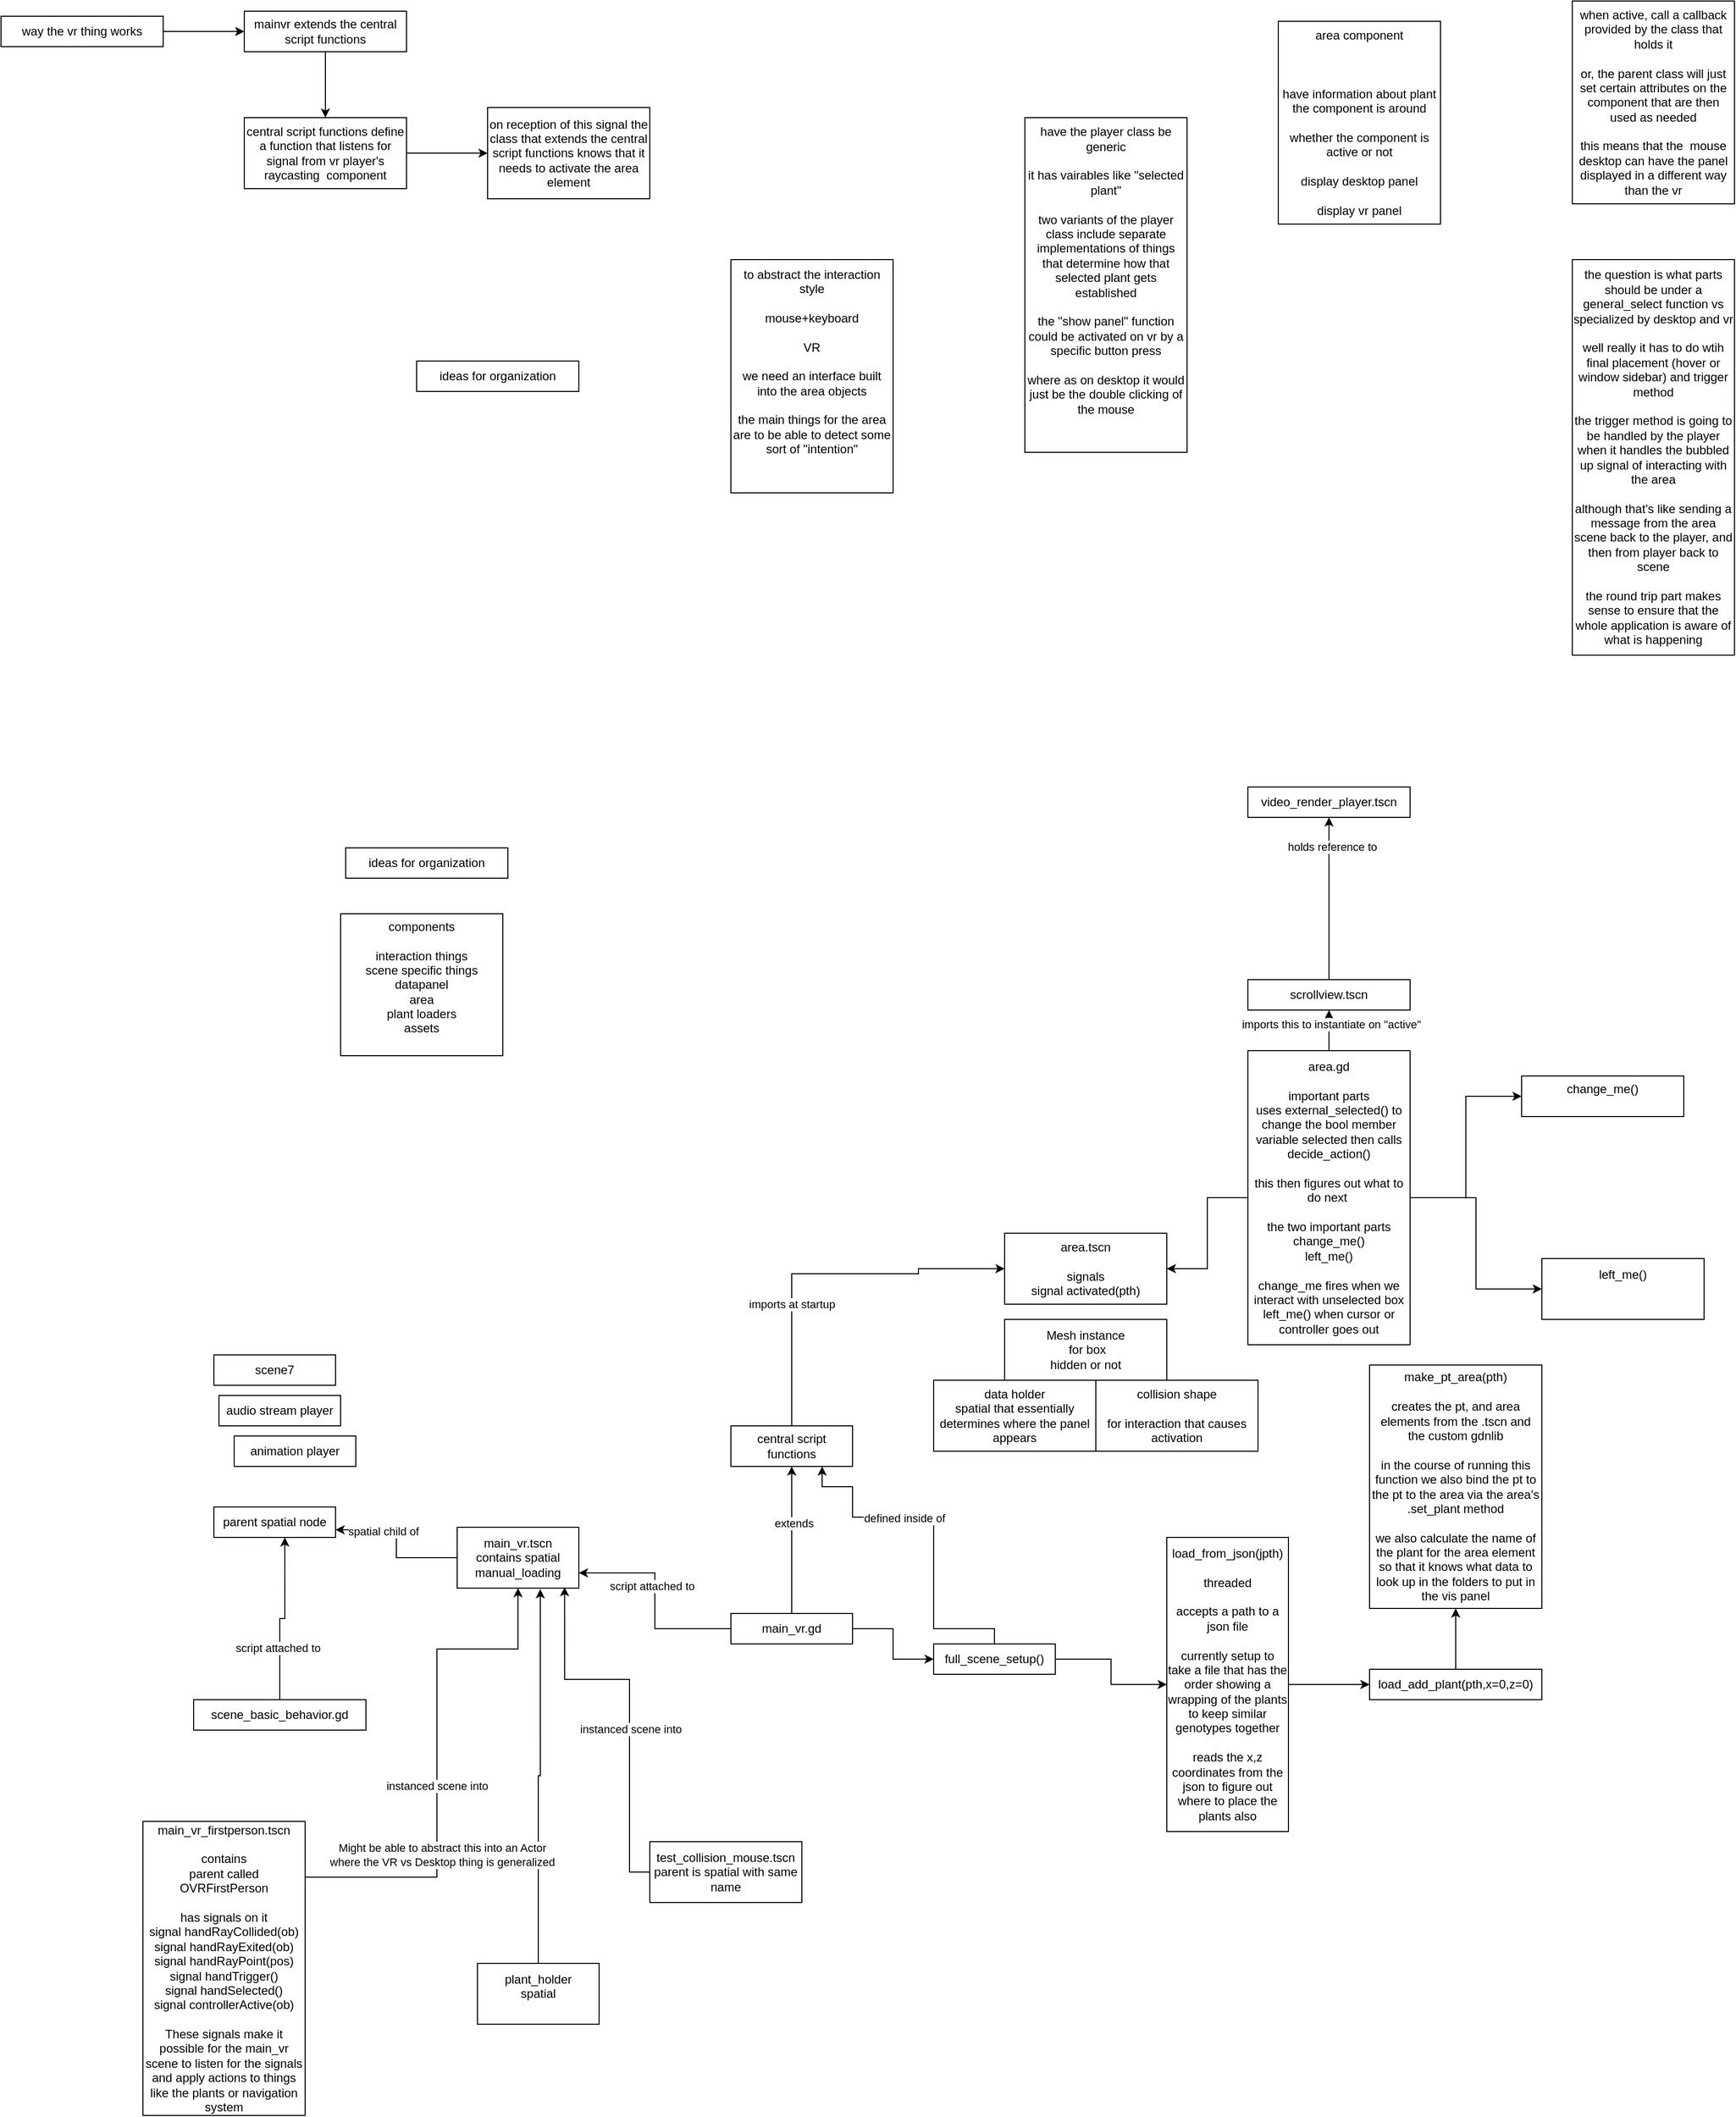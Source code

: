 <mxfile version="21.5.2" type="github">
  <diagram name="Page-1" id="0wguQ76YiwSqDK99gHfy">
    <mxGraphModel dx="2210" dy="2966" grid="1" gridSize="10" guides="1" tooltips="1" connect="1" arrows="1" fold="1" page="1" pageScale="1" pageWidth="850" pageHeight="1100" math="0" shadow="0">
      <root>
        <mxCell id="0" />
        <mxCell id="1" parent="0" />
        <mxCell id="4kwB6RhjjtPIvawW0hcN-1" value="parent spatial node" style="rounded=0;whiteSpace=wrap;html=1;resizeHeight=1;fixedWidth=1;autosize=1;" parent="1" vertex="1">
          <mxGeometry x="150" y="230" width="120" height="30" as="geometry" />
        </mxCell>
        <mxCell id="ln1YY3OUBzTWCqrGMW5q-24" style="edgeStyle=orthogonalEdgeStyle;rounded=0;orthogonalLoop=1;jettySize=auto;html=1;entryX=0;entryY=0.5;entryDx=0;entryDy=0;" parent="1" source="4kwB6RhjjtPIvawW0hcN-2" target="ln1YY3OUBzTWCqrGMW5q-22" edge="1">
          <mxGeometry relative="1" as="geometry">
            <Array as="points">
              <mxPoint x="720" />
              <mxPoint x="845" />
              <mxPoint x="845" y="-5" />
            </Array>
          </mxGeometry>
        </mxCell>
        <mxCell id="ln1YY3OUBzTWCqrGMW5q-25" value="imports at startup" style="edgeLabel;html=1;align=center;verticalAlign=middle;resizable=0;points=[];" parent="ln1YY3OUBzTWCqrGMW5q-24" vertex="1" connectable="0">
          <mxGeometry x="-0.339" relative="1" as="geometry">
            <mxPoint as="offset" />
          </mxGeometry>
        </mxCell>
        <mxCell id="4kwB6RhjjtPIvawW0hcN-2" value="central script functions" style="rounded=0;whiteSpace=wrap;html=1;resizeHeight=1;fixedWidth=1;autosize=1;" parent="1" vertex="1">
          <mxGeometry x="660" y="150" width="120" height="40" as="geometry" />
        </mxCell>
        <mxCell id="4kwB6RhjjtPIvawW0hcN-4" style="edgeStyle=orthogonalEdgeStyle;rounded=0;orthogonalLoop=1;jettySize=auto;html=1;entryX=0.5;entryY=1;entryDx=0;entryDy=0;" parent="1" source="4kwB6RhjjtPIvawW0hcN-3" target="4kwB6RhjjtPIvawW0hcN-2" edge="1">
          <mxGeometry relative="1" as="geometry" />
        </mxCell>
        <mxCell id="4kwB6RhjjtPIvawW0hcN-5" value="extends" style="edgeLabel;html=1;align=center;verticalAlign=middle;resizable=0;points=[];" parent="4kwB6RhjjtPIvawW0hcN-4" vertex="1" connectable="0">
          <mxGeometry x="0.228" y="-2" relative="1" as="geometry">
            <mxPoint as="offset" />
          </mxGeometry>
        </mxCell>
        <mxCell id="ln1YY3OUBzTWCqrGMW5q-4" value="" style="edgeStyle=orthogonalEdgeStyle;rounded=0;orthogonalLoop=1;jettySize=auto;html=1;" parent="1" source="4kwB6RhjjtPIvawW0hcN-3" target="ln1YY3OUBzTWCqrGMW5q-3" edge="1">
          <mxGeometry relative="1" as="geometry" />
        </mxCell>
        <mxCell id="ln1YY3OUBzTWCqrGMW5q-10" style="edgeStyle=orthogonalEdgeStyle;rounded=0;orthogonalLoop=1;jettySize=auto;html=1;entryX=1;entryY=0.75;entryDx=0;entryDy=0;" parent="1" source="4kwB6RhjjtPIvawW0hcN-3" target="ln1YY3OUBzTWCqrGMW5q-7" edge="1">
          <mxGeometry relative="1" as="geometry" />
        </mxCell>
        <mxCell id="ln1YY3OUBzTWCqrGMW5q-11" value="script attached to" style="edgeLabel;html=1;align=center;verticalAlign=middle;resizable=0;points=[];" parent="ln1YY3OUBzTWCqrGMW5q-10" vertex="1" connectable="0">
          <mxGeometry x="0.148" y="3" relative="1" as="geometry">
            <mxPoint as="offset" />
          </mxGeometry>
        </mxCell>
        <mxCell id="4kwB6RhjjtPIvawW0hcN-3" value="main_vr.gd" style="rounded=0;whiteSpace=wrap;html=1;resizeHeight=1;fixedWidth=1;autosize=1;" parent="1" vertex="1">
          <mxGeometry x="660" y="335" width="120" height="30" as="geometry" />
        </mxCell>
        <mxCell id="4kwB6RhjjtPIvawW0hcN-7" style="edgeStyle=orthogonalEdgeStyle;rounded=0;orthogonalLoop=1;jettySize=auto;html=1;entryX=0.583;entryY=1;entryDx=0;entryDy=0;entryPerimeter=0;" parent="1" source="4kwB6RhjjtPIvawW0hcN-6" target="4kwB6RhjjtPIvawW0hcN-1" edge="1">
          <mxGeometry relative="1" as="geometry" />
        </mxCell>
        <mxCell id="4kwB6RhjjtPIvawW0hcN-8" value="&amp;nbsp; " style="edgeLabel;html=1;align=center;verticalAlign=middle;resizable=0;points=[];" parent="4kwB6RhjjtPIvawW0hcN-7" vertex="1" connectable="0">
          <mxGeometry x="-0.285" y="-2" relative="1" as="geometry">
            <mxPoint as="offset" />
          </mxGeometry>
        </mxCell>
        <mxCell id="4kwB6RhjjtPIvawW0hcN-10" value="script attached to" style="edgeLabel;html=1;align=center;verticalAlign=middle;resizable=0;points=[];" parent="4kwB6RhjjtPIvawW0hcN-7" vertex="1" connectable="0">
          <mxGeometry x="-0.382" y="2" relative="1" as="geometry">
            <mxPoint as="offset" />
          </mxGeometry>
        </mxCell>
        <mxCell id="4kwB6RhjjtPIvawW0hcN-6" value="scene_basic_behavior.gd" style="rounded=0;whiteSpace=wrap;html=1;resizeHeight=1;fixedWidth=1;autosize=1;" parent="1" vertex="1">
          <mxGeometry x="130" y="420" width="170" height="30" as="geometry" />
        </mxCell>
        <mxCell id="4kwB6RhjjtPIvawW0hcN-9" value="scene7" style="rounded=0;whiteSpace=wrap;html=1;resizeHeight=1;fixedWidth=1;autosize=1;" parent="1" vertex="1">
          <mxGeometry x="150" y="80" width="120" height="30" as="geometry" />
        </mxCell>
        <mxCell id="ln1YY3OUBzTWCqrGMW5q-1" value="audio stream player" style="rounded=0;whiteSpace=wrap;html=1;resizeHeight=1;fixedWidth=1;autosize=1;" parent="1" vertex="1">
          <mxGeometry x="155" y="120" width="120" height="30" as="geometry" />
        </mxCell>
        <mxCell id="ln1YY3OUBzTWCqrGMW5q-2" value="animation player" style="rounded=0;whiteSpace=wrap;html=1;resizeHeight=1;fixedWidth=1;autosize=1;" parent="1" vertex="1">
          <mxGeometry x="170" y="160" width="120" height="30" as="geometry" />
        </mxCell>
        <mxCell id="ln1YY3OUBzTWCqrGMW5q-5" style="edgeStyle=orthogonalEdgeStyle;rounded=0;orthogonalLoop=1;jettySize=auto;html=1;entryX=0.75;entryY=1;entryDx=0;entryDy=0;" parent="1" source="ln1YY3OUBzTWCqrGMW5q-3" target="4kwB6RhjjtPIvawW0hcN-2" edge="1">
          <mxGeometry relative="1" as="geometry">
            <Array as="points">
              <mxPoint x="920" y="350" />
              <mxPoint x="860" y="350" />
              <mxPoint x="860" y="240" />
              <mxPoint x="780" y="240" />
              <mxPoint x="780" y="210" />
              <mxPoint x="750" y="210" />
            </Array>
          </mxGeometry>
        </mxCell>
        <mxCell id="ln1YY3OUBzTWCqrGMW5q-6" value="defined inside of" style="edgeLabel;html=1;align=center;verticalAlign=middle;resizable=0;points=[];" parent="ln1YY3OUBzTWCqrGMW5q-5" vertex="1" connectable="0">
          <mxGeometry x="0.244" y="1" relative="1" as="geometry">
            <mxPoint as="offset" />
          </mxGeometry>
        </mxCell>
        <mxCell id="ln1YY3OUBzTWCqrGMW5q-32" style="edgeStyle=orthogonalEdgeStyle;rounded=0;orthogonalLoop=1;jettySize=auto;html=1;" parent="1" source="ln1YY3OUBzTWCqrGMW5q-3" target="ln1YY3OUBzTWCqrGMW5q-31" edge="1">
          <mxGeometry relative="1" as="geometry" />
        </mxCell>
        <mxCell id="ln1YY3OUBzTWCqrGMW5q-3" value="full_scene_setup()" style="rounded=0;whiteSpace=wrap;html=1;resizeHeight=1;fixedWidth=1;autosize=1;" parent="1" vertex="1">
          <mxGeometry x="860" y="365" width="120" height="30" as="geometry" />
        </mxCell>
        <mxCell id="ln1YY3OUBzTWCqrGMW5q-8" style="edgeStyle=orthogonalEdgeStyle;rounded=0;orthogonalLoop=1;jettySize=auto;html=1;entryX=1;entryY=0.75;entryDx=0;entryDy=0;" parent="1" source="ln1YY3OUBzTWCqrGMW5q-7" target="4kwB6RhjjtPIvawW0hcN-1" edge="1">
          <mxGeometry relative="1" as="geometry" />
        </mxCell>
        <mxCell id="ln1YY3OUBzTWCqrGMW5q-9" value="spatial child of" style="edgeLabel;html=1;align=center;verticalAlign=middle;resizable=0;points=[];" parent="ln1YY3OUBzTWCqrGMW5q-8" vertex="1" connectable="0">
          <mxGeometry x="0.363" y="1" relative="1" as="geometry">
            <mxPoint as="offset" />
          </mxGeometry>
        </mxCell>
        <mxCell id="ln1YY3OUBzTWCqrGMW5q-7" value="&lt;div&gt;main_vr.tscn &lt;br&gt;&lt;/div&gt;&lt;div&gt;contains spatial manual_loading&lt;/div&gt;" style="rounded=0;whiteSpace=wrap;html=1;resizeHeight=1;fixedWidth=1;autosize=1;" parent="1" vertex="1">
          <mxGeometry x="390" y="250" width="120" height="60" as="geometry" />
        </mxCell>
        <mxCell id="ln1YY3OUBzTWCqrGMW5q-16" style="edgeStyle=orthogonalEdgeStyle;rounded=0;orthogonalLoop=1;jettySize=auto;html=1;entryX=0.683;entryY=1.017;entryDx=0;entryDy=0;entryPerimeter=0;" parent="1" source="ln1YY3OUBzTWCqrGMW5q-12" target="ln1YY3OUBzTWCqrGMW5q-7" edge="1">
          <mxGeometry relative="1" as="geometry" />
        </mxCell>
        <mxCell id="ln1YY3OUBzTWCqrGMW5q-12" value="&lt;div&gt;plant_holder&lt;/div&gt;&lt;div&gt;spatial&lt;/div&gt;&lt;div&gt;&lt;br&gt;&lt;/div&gt;" style="rounded=0;whiteSpace=wrap;html=1;resizeHeight=1;fixedWidth=1;autosize=1;" parent="1" vertex="1">
          <mxGeometry x="410" y="680" width="120" height="60" as="geometry" />
        </mxCell>
        <mxCell id="ln1YY3OUBzTWCqrGMW5q-15" style="edgeStyle=orthogonalEdgeStyle;rounded=0;orthogonalLoop=1;jettySize=auto;html=1;" parent="1" source="ln1YY3OUBzTWCqrGMW5q-13" target="ln1YY3OUBzTWCqrGMW5q-7" edge="1">
          <mxGeometry relative="1" as="geometry">
            <Array as="points">
              <mxPoint x="370" y="595" />
              <mxPoint x="370" y="370" />
              <mxPoint x="450" y="370" />
            </Array>
          </mxGeometry>
        </mxCell>
        <mxCell id="ln1YY3OUBzTWCqrGMW5q-18" value="instanced scene into" style="edgeLabel;html=1;align=center;verticalAlign=middle;resizable=0;points=[];" parent="ln1YY3OUBzTWCqrGMW5q-15" vertex="1" connectable="0">
          <mxGeometry x="-0.109" relative="1" as="geometry">
            <mxPoint as="offset" />
          </mxGeometry>
        </mxCell>
        <mxCell id="ln1YY3OUBzTWCqrGMW5q-20" value="&lt;div&gt;Might be able to abstract this into an Actor &lt;br&gt;&lt;/div&gt;&lt;div&gt;where the VR vs Desktop thing is generalized&lt;br&gt;&lt;/div&gt;" style="edgeLabel;html=1;align=center;verticalAlign=middle;resizable=0;points=[];" parent="ln1YY3OUBzTWCqrGMW5q-15" vertex="1" connectable="0">
          <mxGeometry x="-0.383" y="-5" relative="1" as="geometry">
            <mxPoint as="offset" />
          </mxGeometry>
        </mxCell>
        <mxCell id="ln1YY3OUBzTWCqrGMW5q-13" value="&lt;div&gt;main_vr_firstperson.tscn&lt;/div&gt;&lt;div&gt;&lt;br&gt;&lt;/div&gt;&lt;div&gt;contains &lt;br&gt;&lt;/div&gt;&lt;div&gt;parent called OVRFirstPerson&lt;br&gt;&lt;/div&gt;&lt;div&gt;&lt;br&gt;&lt;/div&gt;&lt;div&gt;has signals on it&lt;/div&gt;&lt;div&gt;signal handRayCollided(ob)&lt;br&gt;signal handRayExited(ob)&lt;br&gt;signal handRayPoint(pos)&lt;br&gt;signal handTrigger()&lt;br&gt;signal handSelected()&lt;br&gt;signal controllerActive(ob)&lt;br&gt;&lt;/div&gt;&lt;div&gt;&lt;br&gt;&lt;/div&gt;&lt;div&gt;These signals make it possible for the main_vr scene to listen for the signals and apply actions to things like the plants or navigation system&lt;br&gt;&lt;/div&gt;" style="rounded=0;whiteSpace=wrap;html=1;resizeHeight=1;fixedWidth=1;autosize=1;" parent="1" vertex="1">
          <mxGeometry x="80" y="540" width="160" height="290" as="geometry" />
        </mxCell>
        <mxCell id="ln1YY3OUBzTWCqrGMW5q-17" style="edgeStyle=orthogonalEdgeStyle;rounded=0;orthogonalLoop=1;jettySize=auto;html=1;entryX=0.883;entryY=0.983;entryDx=0;entryDy=0;entryPerimeter=0;" parent="1" source="ln1YY3OUBzTWCqrGMW5q-14" target="ln1YY3OUBzTWCqrGMW5q-7" edge="1">
          <mxGeometry relative="1" as="geometry">
            <Array as="points">
              <mxPoint x="560" y="590" />
              <mxPoint x="560" y="400" />
              <mxPoint x="496" y="400" />
            </Array>
          </mxGeometry>
        </mxCell>
        <mxCell id="ln1YY3OUBzTWCqrGMW5q-19" value="instanced scene into" style="edgeLabel;html=1;align=center;verticalAlign=middle;resizable=0;points=[];" parent="ln1YY3OUBzTWCqrGMW5q-17" vertex="1" connectable="0">
          <mxGeometry x="-0.118" y="-1" relative="1" as="geometry">
            <mxPoint as="offset" />
          </mxGeometry>
        </mxCell>
        <mxCell id="ln1YY3OUBzTWCqrGMW5q-14" value="&lt;div&gt;test_collision_mouse.tscn&lt;/div&gt;&lt;div&gt;parent is spatial with same name&lt;br&gt;&lt;/div&gt;" style="rounded=0;whiteSpace=wrap;html=1;resizeHeight=1;fixedWidth=1;autosize=1;" parent="1" vertex="1">
          <mxGeometry x="580" y="560" width="150" height="60" as="geometry" />
        </mxCell>
        <mxCell id="ln1YY3OUBzTWCqrGMW5q-22" value="&lt;div&gt;area.tscn&lt;/div&gt;&lt;div&gt;&lt;br&gt;&lt;/div&gt;&lt;div&gt;signals &lt;br&gt;&lt;/div&gt;&lt;div&gt;signal activated(pth)&lt;br&gt;&lt;/div&gt;" style="rounded=0;whiteSpace=wrap;html=1;resizeHeight=1;fixedWidth=1;autosize=1;" parent="1" vertex="1">
          <mxGeometry x="930" y="-40" width="160" height="70" as="geometry" />
        </mxCell>
        <mxCell id="ln1YY3OUBzTWCqrGMW5q-28" value="&lt;div&gt;Mesh instance&lt;br&gt;&lt;/div&gt;&lt;div&gt;&amp;nbsp;for box&lt;/div&gt;&lt;div&gt;hidden or not&lt;br&gt;&lt;/div&gt;" style="rounded=0;whiteSpace=wrap;html=1;resizeHeight=1;fixedWidth=1;autosize=1;" parent="1" vertex="1">
          <mxGeometry x="930" y="45" width="160" height="60" as="geometry" />
        </mxCell>
        <mxCell id="ln1YY3OUBzTWCqrGMW5q-29" value="&lt;div&gt;data holder&lt;/div&gt;&lt;div&gt;spatial that essentially determines where the panel appears&lt;br&gt;&lt;/div&gt;" style="rounded=0;whiteSpace=wrap;html=1;resizeHeight=1;fixedWidth=1;autosize=1;" parent="1" vertex="1">
          <mxGeometry x="860" y="105" width="160" height="70" as="geometry" />
        </mxCell>
        <mxCell id="ln1YY3OUBzTWCqrGMW5q-30" value="&lt;div&gt;collision shape&lt;/div&gt;&lt;div&gt;&lt;br&gt;&lt;/div&gt;&lt;div&gt;for interaction that causes activation&lt;br&gt;&lt;/div&gt;" style="rounded=0;whiteSpace=wrap;html=1;resizeHeight=1;fixedWidth=1;autosize=1;" parent="1" vertex="1">
          <mxGeometry x="1020" y="105" width="160" height="70" as="geometry" />
        </mxCell>
        <mxCell id="ln1YY3OUBzTWCqrGMW5q-34" value="" style="edgeStyle=orthogonalEdgeStyle;rounded=0;orthogonalLoop=1;jettySize=auto;html=1;" parent="1" source="ln1YY3OUBzTWCqrGMW5q-31" target="ln1YY3OUBzTWCqrGMW5q-33" edge="1">
          <mxGeometry relative="1" as="geometry" />
        </mxCell>
        <mxCell id="ln1YY3OUBzTWCqrGMW5q-31" value="&lt;div&gt;load_from_json(jpth)&lt;/div&gt;&lt;div&gt;&lt;br&gt;&lt;/div&gt;&lt;div&gt;threaded&lt;/div&gt;&lt;div&gt;&lt;br&gt;&lt;/div&gt;&lt;div&gt;accepts a path to a json file&lt;/div&gt;&lt;div&gt;&lt;br&gt;&lt;/div&gt;&lt;div&gt;currently setup to take a file that has the order showing a wrapping of the plants to keep similar genotypes together&lt;/div&gt;&lt;div&gt;&lt;br&gt;&lt;/div&gt;&lt;div&gt;reads the x,z coordinates from the json to figure out where to place the plants also&lt;br&gt;&lt;/div&gt;" style="rounded=0;whiteSpace=wrap;html=1;resizeHeight=1;fixedWidth=1;autosize=1;" parent="1" vertex="1">
          <mxGeometry x="1090" y="260" width="120" height="290" as="geometry" />
        </mxCell>
        <mxCell id="ln1YY3OUBzTWCqrGMW5q-37" value="" style="edgeStyle=orthogonalEdgeStyle;rounded=0;orthogonalLoop=1;jettySize=auto;html=1;" parent="1" source="ln1YY3OUBzTWCqrGMW5q-33" target="ln1YY3OUBzTWCqrGMW5q-36" edge="1">
          <mxGeometry relative="1" as="geometry" />
        </mxCell>
        <mxCell id="ln1YY3OUBzTWCqrGMW5q-33" value="load_add_plant(pth,x=0,z=0)" style="rounded=0;whiteSpace=wrap;html=1;resizeHeight=1;fixedWidth=1;autosize=1;" parent="1" vertex="1">
          <mxGeometry x="1290" y="390" width="170" height="30" as="geometry" />
        </mxCell>
        <mxCell id="ln1YY3OUBzTWCqrGMW5q-36" value="&lt;div&gt;make_pt_area(pth)&lt;/div&gt;&lt;div&gt;&lt;br&gt;&lt;/div&gt;&lt;div&gt;creates the pt, and area elements from the .tscn and the custom gdnlib&lt;/div&gt;&lt;div&gt;&lt;br&gt;&lt;/div&gt;&lt;div&gt;in the course of running this function we also bind the pt to the pt to the area via the area&#39;s .set_plant method&lt;/div&gt;&lt;div&gt;&lt;br&gt;&lt;/div&gt;&lt;div&gt;we also calculate the name of the plant for the area element so that it knows what data to look up in the folders to put in the vis panel&lt;br&gt;&lt;/div&gt;" style="rounded=0;whiteSpace=wrap;html=1;resizeHeight=1;fixedWidth=1;autosize=1;" parent="1" vertex="1">
          <mxGeometry x="1290" y="90" width="170" height="240" as="geometry" />
        </mxCell>
        <mxCell id="ln1YY3OUBzTWCqrGMW5q-40" style="edgeStyle=orthogonalEdgeStyle;rounded=0;orthogonalLoop=1;jettySize=auto;html=1;entryX=1;entryY=0.5;entryDx=0;entryDy=0;" parent="1" source="ln1YY3OUBzTWCqrGMW5q-38" target="ln1YY3OUBzTWCqrGMW5q-22" edge="1">
          <mxGeometry relative="1" as="geometry" />
        </mxCell>
        <mxCell id="ln1YY3OUBzTWCqrGMW5q-44" style="edgeStyle=orthogonalEdgeStyle;rounded=0;orthogonalLoop=1;jettySize=auto;html=1;entryX=0.5;entryY=1;entryDx=0;entryDy=0;" parent="1" source="ln1YY3OUBzTWCqrGMW5q-38" target="ln1YY3OUBzTWCqrGMW5q-41" edge="1">
          <mxGeometry relative="1" as="geometry" />
        </mxCell>
        <mxCell id="ln1YY3OUBzTWCqrGMW5q-45" value="imports this to instantiate on &quot;active&quot;" style="edgeLabel;html=1;align=center;verticalAlign=middle;resizable=0;points=[];" parent="ln1YY3OUBzTWCqrGMW5q-44" vertex="1" connectable="0">
          <mxGeometry x="0.326" y="-2" relative="1" as="geometry">
            <mxPoint as="offset" />
          </mxGeometry>
        </mxCell>
        <mxCell id="ln1YY3OUBzTWCqrGMW5q-51" value="" style="edgeStyle=orthogonalEdgeStyle;rounded=0;orthogonalLoop=1;jettySize=auto;html=1;" parent="1" source="ln1YY3OUBzTWCqrGMW5q-38" target="ln1YY3OUBzTWCqrGMW5q-50" edge="1">
          <mxGeometry relative="1" as="geometry" />
        </mxCell>
        <mxCell id="ln1YY3OUBzTWCqrGMW5q-53" value="" style="edgeStyle=orthogonalEdgeStyle;rounded=0;orthogonalLoop=1;jettySize=auto;html=1;" parent="1" source="ln1YY3OUBzTWCqrGMW5q-38" target="ln1YY3OUBzTWCqrGMW5q-52" edge="1">
          <mxGeometry relative="1" as="geometry" />
        </mxCell>
        <mxCell id="ln1YY3OUBzTWCqrGMW5q-38" value="&lt;div&gt;area.gd&lt;/div&gt;&lt;div&gt;&lt;br&gt;&lt;/div&gt;&lt;div&gt;important parts&lt;/div&gt;&lt;div&gt;uses external_selected() to change the bool member variable selected then calls decide_action()&lt;/div&gt;&lt;div&gt;&lt;br&gt;&lt;/div&gt;&lt;div&gt;this then figures out what to do next&amp;nbsp; &lt;br&gt;&lt;/div&gt;&lt;div&gt;&lt;br&gt;&lt;/div&gt;&lt;div&gt;the two important parts&lt;/div&gt;&lt;div&gt;change_me()&lt;/div&gt;&lt;div&gt;left_me()&lt;/div&gt;&lt;div&gt;&lt;br&gt;&lt;/div&gt;&lt;div&gt;change_me fires when we interact with unselected box&lt;br&gt;&lt;/div&gt;&lt;div&gt;left_me() when cursor or controller goes out&lt;br&gt;&lt;/div&gt;" style="rounded=0;whiteSpace=wrap;html=1;resizeHeight=1;fixedWidth=1;autosize=1;" parent="1" vertex="1">
          <mxGeometry x="1170" y="-220" width="160" height="290" as="geometry" />
        </mxCell>
        <mxCell id="ln1YY3OUBzTWCqrGMW5q-48" value="" style="edgeStyle=orthogonalEdgeStyle;rounded=0;orthogonalLoop=1;jettySize=auto;html=1;" parent="1" source="ln1YY3OUBzTWCqrGMW5q-41" target="ln1YY3OUBzTWCqrGMW5q-47" edge="1">
          <mxGeometry relative="1" as="geometry" />
        </mxCell>
        <mxCell id="ln1YY3OUBzTWCqrGMW5q-49" value="holds reference to" style="edgeLabel;html=1;align=center;verticalAlign=middle;resizable=0;points=[];" parent="ln1YY3OUBzTWCqrGMW5q-48" vertex="1" connectable="0">
          <mxGeometry x="0.643" y="-3" relative="1" as="geometry">
            <mxPoint as="offset" />
          </mxGeometry>
        </mxCell>
        <mxCell id="ln1YY3OUBzTWCqrGMW5q-41" value="scrollview.tscn" style="rounded=0;whiteSpace=wrap;html=1;resizeHeight=1;fixedWidth=1;autosize=1;" parent="1" vertex="1">
          <mxGeometry x="1170" y="-290" width="160" height="30" as="geometry" />
        </mxCell>
        <mxCell id="ln1YY3OUBzTWCqrGMW5q-47" value="video_render_player.tscn" style="rounded=0;whiteSpace=wrap;html=1;resizeHeight=1;fixedWidth=1;autosize=1;" parent="1" vertex="1">
          <mxGeometry x="1170" y="-480" width="160" height="30" as="geometry" />
        </mxCell>
        <mxCell id="ln1YY3OUBzTWCqrGMW5q-50" value="&lt;div&gt;change_me()&lt;/div&gt;&lt;div&gt;&lt;br&gt;&lt;/div&gt;" style="rounded=0;whiteSpace=wrap;html=1;resizeHeight=1;fixedWidth=1;autosize=1;" parent="1" vertex="1">
          <mxGeometry x="1440" y="-195" width="160" height="40" as="geometry" />
        </mxCell>
        <mxCell id="ln1YY3OUBzTWCqrGMW5q-52" value="&lt;div&gt;left_me()&lt;/div&gt;&lt;div&gt;&lt;br&gt;&lt;/div&gt;&lt;div&gt;&lt;br&gt;&lt;/div&gt;" style="rounded=0;whiteSpace=wrap;html=1;resizeHeight=1;fixedWidth=1;autosize=1;" parent="1" vertex="1">
          <mxGeometry x="1460" y="-15" width="160" height="60" as="geometry" />
        </mxCell>
        <mxCell id="ln1YY3OUBzTWCqrGMW5q-54" value="ideas for organization" style="rounded=0;whiteSpace=wrap;html=1;resizeHeight=1;fixedWidth=1;autosize=1;" parent="1" vertex="1">
          <mxGeometry x="280" y="-420" width="160" height="30" as="geometry" />
        </mxCell>
        <mxCell id="ln1YY3OUBzTWCqrGMW5q-55" value="&lt;div&gt;components&lt;/div&gt;&lt;div&gt;&lt;br&gt;&lt;/div&gt;&lt;div&gt;interaction things&lt;/div&gt;&lt;div&gt;scene specific things&lt;/div&gt;&lt;div&gt;datapanel&lt;/div&gt;&lt;div&gt;area&lt;/div&gt;&lt;div&gt;plant loaders&lt;/div&gt;&lt;div&gt;assets&lt;/div&gt;&lt;div&gt;&lt;br&gt;&lt;/div&gt;" style="rounded=0;whiteSpace=wrap;html=1;resizeHeight=1;fixedWidth=1;autosize=1;" parent="1" vertex="1">
          <mxGeometry x="275" y="-355" width="160" height="140" as="geometry" />
        </mxCell>
        <mxCell id="nMo4gvMEVJHZ66rYeXn8-12" value="ideas for organization" style="rounded=0;whiteSpace=wrap;html=1;resizeHeight=1;fixedWidth=1;autosize=1;" vertex="1" parent="1">
          <mxGeometry x="350" y="-900" width="160" height="30" as="geometry" />
        </mxCell>
        <mxCell id="nMo4gvMEVJHZ66rYeXn8-15" value="&lt;div&gt;to abstract the interaction style&lt;/div&gt;&lt;div&gt;&lt;br&gt;&lt;/div&gt;&lt;div&gt;mouse+keyboard&lt;/div&gt;&lt;div&gt;&lt;br&gt;&lt;/div&gt;&lt;div&gt;VR&lt;/div&gt;&lt;div&gt;&lt;br&gt;&lt;/div&gt;&lt;div&gt;we need an interface built into the area objects&lt;/div&gt;&lt;div&gt;&lt;br&gt;&lt;/div&gt;&lt;div&gt;the main things for the area are to be able to detect some sort of &quot;intention&quot;&lt;/div&gt;&lt;div&gt;&lt;br&gt;&lt;/div&gt;&lt;div&gt;&lt;br&gt;&lt;/div&gt;" style="rounded=0;whiteSpace=wrap;html=1;resizeHeight=1;fixedWidth=1;autosize=1;" vertex="1" parent="1">
          <mxGeometry x="660" y="-1000" width="160" height="230" as="geometry" />
        </mxCell>
        <mxCell id="nMo4gvMEVJHZ66rYeXn8-17" value="&lt;div&gt;have the player class be generic&lt;/div&gt;&lt;div&gt;&lt;br&gt;&lt;/div&gt;&lt;div&gt;it has vairables like &quot;selected plant&quot;&lt;/div&gt;&lt;div&gt;&lt;br&gt;&lt;/div&gt;&lt;div&gt;two variants of the player class include separate implementations of things that determine how that selected plant gets established&lt;/div&gt;&lt;div&gt;&lt;br&gt;&lt;/div&gt;&lt;div&gt;the &quot;show panel&quot; function could be activated on vr by a specific button press&lt;/div&gt;&lt;div&gt;&lt;br&gt;&lt;/div&gt;&lt;div&gt;where as on desktop it would just be the double clicking of the mouse&lt;/div&gt;&lt;div&gt;&lt;br&gt;&lt;/div&gt;&lt;div&gt;&lt;br&gt;&lt;/div&gt;" style="rounded=0;whiteSpace=wrap;html=1;resizeHeight=1;fixedWidth=1;autosize=1;" vertex="1" parent="1">
          <mxGeometry x="950" y="-1140" width="160" height="330" as="geometry" />
        </mxCell>
        <mxCell id="nMo4gvMEVJHZ66rYeXn8-18" value="&lt;div&gt;area component&lt;/div&gt;&lt;div&gt;&lt;br&gt;&lt;/div&gt;&lt;div&gt;&lt;br&gt;&lt;/div&gt;&lt;div&gt;&lt;br&gt;&lt;/div&gt;&lt;div&gt;have information about plant the component is around&lt;/div&gt;&lt;div&gt;&lt;br&gt;&lt;/div&gt;&lt;div&gt;whether the component is active or not&lt;/div&gt;&lt;div&gt;&lt;br&gt;&lt;/div&gt;&lt;div&gt;display desktop panel&lt;/div&gt;&lt;div&gt;&lt;br&gt;&lt;/div&gt;&lt;div&gt;display vr panel&lt;br&gt;&lt;/div&gt;" style="rounded=0;whiteSpace=wrap;html=1;resizeHeight=1;fixedWidth=1;autosize=1;" vertex="1" parent="1">
          <mxGeometry x="1200" y="-1235" width="160" height="200" as="geometry" />
        </mxCell>
        <mxCell id="nMo4gvMEVJHZ66rYeXn8-19" value="&lt;div&gt;when active, call a callback provided by the class that holds it&lt;/div&gt;&lt;div&gt;&lt;br&gt;&lt;/div&gt;&lt;div&gt;or, the parent class will just set certain attributes on the component that are then used as needed&lt;br&gt;&lt;/div&gt;&lt;div&gt;&lt;br&gt;&lt;/div&gt;&lt;div&gt;this means that the&amp;nbsp; mouse desktop can have the panel displayed in a different way than the vr&lt;br&gt;&lt;/div&gt;" style="rounded=0;whiteSpace=wrap;html=1;resizeHeight=1;fixedWidth=1;autosize=1;" vertex="1" parent="1">
          <mxGeometry x="1490" y="-1255" width="160" height="200" as="geometry" />
        </mxCell>
        <mxCell id="nMo4gvMEVJHZ66rYeXn8-22" value="" style="edgeStyle=orthogonalEdgeStyle;rounded=0;orthogonalLoop=1;jettySize=auto;html=1;fontFamily=Helvetica;fontSize=12;fontColor=default;" edge="1" parent="1" source="nMo4gvMEVJHZ66rYeXn8-20" target="nMo4gvMEVJHZ66rYeXn8-21">
          <mxGeometry relative="1" as="geometry" />
        </mxCell>
        <mxCell id="nMo4gvMEVJHZ66rYeXn8-20" value="way the vr thing works" style="rounded=0;whiteSpace=wrap;html=1;resizeHeight=1;fixedWidth=1;autosize=1;" vertex="1" parent="1">
          <mxGeometry x="-60" y="-1240" width="160" height="30" as="geometry" />
        </mxCell>
        <mxCell id="nMo4gvMEVJHZ66rYeXn8-24" value="" style="edgeStyle=orthogonalEdgeStyle;rounded=0;orthogonalLoop=1;jettySize=auto;html=1;fontFamily=Helvetica;fontSize=12;fontColor=default;" edge="1" parent="1" source="nMo4gvMEVJHZ66rYeXn8-21" target="nMo4gvMEVJHZ66rYeXn8-23">
          <mxGeometry relative="1" as="geometry" />
        </mxCell>
        <mxCell id="nMo4gvMEVJHZ66rYeXn8-21" value="mainvr extends the central script functions" style="rounded=0;whiteSpace=wrap;html=1;resizeHeight=1;fixedWidth=1;autosize=1;" vertex="1" parent="1">
          <mxGeometry x="180" y="-1245" width="160" height="40" as="geometry" />
        </mxCell>
        <mxCell id="nMo4gvMEVJHZ66rYeXn8-26" value="" style="edgeStyle=orthogonalEdgeStyle;rounded=0;orthogonalLoop=1;jettySize=auto;html=1;fontFamily=Helvetica;fontSize=12;fontColor=default;" edge="1" parent="1" source="nMo4gvMEVJHZ66rYeXn8-23" target="nMo4gvMEVJHZ66rYeXn8-25">
          <mxGeometry relative="1" as="geometry" />
        </mxCell>
        <mxCell id="nMo4gvMEVJHZ66rYeXn8-23" value="central script functions define a function that listens for signal from vr player&#39;s raycasting&amp;nbsp; component" style="rounded=0;whiteSpace=wrap;html=1;resizeHeight=1;fixedWidth=1;autosize=1;" vertex="1" parent="1">
          <mxGeometry x="180" y="-1140" width="160" height="70" as="geometry" />
        </mxCell>
        <mxCell id="nMo4gvMEVJHZ66rYeXn8-25" value="on reception of this signal the class that extends the central script functions knows that it needs to activate the area element" style="rounded=0;whiteSpace=wrap;html=1;resizeHeight=1;fixedWidth=1;autosize=1;" vertex="1" parent="1">
          <mxGeometry x="420" y="-1150" width="160" height="90" as="geometry" />
        </mxCell>
        <mxCell id="nMo4gvMEVJHZ66rYeXn8-27" value="&lt;div&gt;the question is what parts should be under a general_select function vs specialized by desktop and vr&lt;/div&gt;&lt;div&gt;&lt;br&gt;&lt;/div&gt;&lt;div&gt;well really it has to do wtih final placement (hover or window sidebar) and trigger method&lt;/div&gt;&lt;div&gt;&lt;br&gt;&lt;/div&gt;&lt;div&gt;the trigger method is going to be handled by the player when it handles the bubbled up signal of interacting with the area&lt;/div&gt;&lt;div&gt;&lt;br&gt;&lt;/div&gt;&lt;div&gt;although that&#39;s like sending a message from the area scene back to the player, and then from player back to scene&lt;/div&gt;&lt;div&gt;&lt;br&gt;&lt;/div&gt;&lt;div&gt;the round trip part makes sense to ensure that the whole application is aware of what is happening&lt;br&gt;&lt;/div&gt;" style="rounded=0;whiteSpace=wrap;html=1;resizeHeight=1;fixedWidth=1;autosize=1;" vertex="1" parent="1">
          <mxGeometry x="1490" y="-1000" width="160" height="390" as="geometry" />
        </mxCell>
      </root>
    </mxGraphModel>
  </diagram>
</mxfile>
